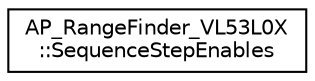 digraph "Graphical Class Hierarchy"
{
 // INTERACTIVE_SVG=YES
  edge [fontname="Helvetica",fontsize="10",labelfontname="Helvetica",labelfontsize="10"];
  node [fontname="Helvetica",fontsize="10",shape=record];
  rankdir="LR";
  Node1 [label="AP_RangeFinder_VL53L0X\l::SequenceStepEnables",height=0.2,width=0.4,color="black", fillcolor="white", style="filled",URL="$structAP__RangeFinder__VL53L0X_1_1SequenceStepEnables.html"];
}
